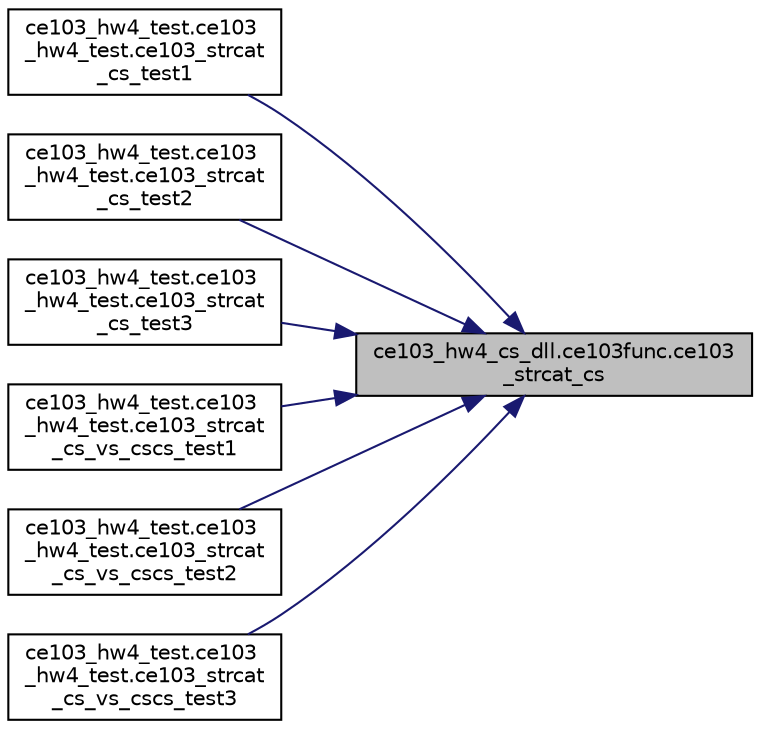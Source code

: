 digraph "ce103_hw4_cs_dll.ce103func.ce103_strcat_cs"
{
 // INTERACTIVE_SVG=YES
 // LATEX_PDF_SIZE
  edge [fontname="Helvetica",fontsize="10",labelfontname="Helvetica",labelfontsize="10"];
  node [fontname="Helvetica",fontsize="10",shape=record];
  rankdir="RL";
  Node1 [label="ce103_hw4_cs_dll.ce103func.ce103\l_strcat_cs",height=0.2,width=0.4,color="black", fillcolor="grey75", style="filled", fontcolor="black",tooltip=" "];
  Node1 -> Node2 [dir="back",color="midnightblue",fontsize="10",style="solid"];
  Node2 [label="ce103_hw4_test.ce103\l_hw4_test.ce103_strcat\l_cs_test1",height=0.2,width=0.4,color="black", fillcolor="white", style="filled",URL="$d4/d63/a00082.html#a65fcc4dc7dbe51c9a2274cd705b0caaa",tooltip=" "];
  Node1 -> Node3 [dir="back",color="midnightblue",fontsize="10",style="solid"];
  Node3 [label="ce103_hw4_test.ce103\l_hw4_test.ce103_strcat\l_cs_test2",height=0.2,width=0.4,color="black", fillcolor="white", style="filled",URL="$d4/d63/a00082.html#a308a5e4d569c2378cdb41307435e11de",tooltip=" "];
  Node1 -> Node4 [dir="back",color="midnightblue",fontsize="10",style="solid"];
  Node4 [label="ce103_hw4_test.ce103\l_hw4_test.ce103_strcat\l_cs_test3",height=0.2,width=0.4,color="black", fillcolor="white", style="filled",URL="$d4/d63/a00082.html#ad4a805025e51f7f08f1f47baca6f775e",tooltip=" "];
  Node1 -> Node5 [dir="back",color="midnightblue",fontsize="10",style="solid"];
  Node5 [label="ce103_hw4_test.ce103\l_hw4_test.ce103_strcat\l_cs_vs_cscs_test1",height=0.2,width=0.4,color="black", fillcolor="white", style="filled",URL="$d4/d63/a00082.html#aa518b850f55d283b99fb154bd093ab68",tooltip=" "];
  Node1 -> Node6 [dir="back",color="midnightblue",fontsize="10",style="solid"];
  Node6 [label="ce103_hw4_test.ce103\l_hw4_test.ce103_strcat\l_cs_vs_cscs_test2",height=0.2,width=0.4,color="black", fillcolor="white", style="filled",URL="$d4/d63/a00082.html#af7fa80f6a7a6d7620efda91bc28c2444",tooltip=" "];
  Node1 -> Node7 [dir="back",color="midnightblue",fontsize="10",style="solid"];
  Node7 [label="ce103_hw4_test.ce103\l_hw4_test.ce103_strcat\l_cs_vs_cscs_test3",height=0.2,width=0.4,color="black", fillcolor="white", style="filled",URL="$d4/d63/a00082.html#a0fb7bfcc31c49193c483c2c9f93f7261",tooltip=" "];
}
